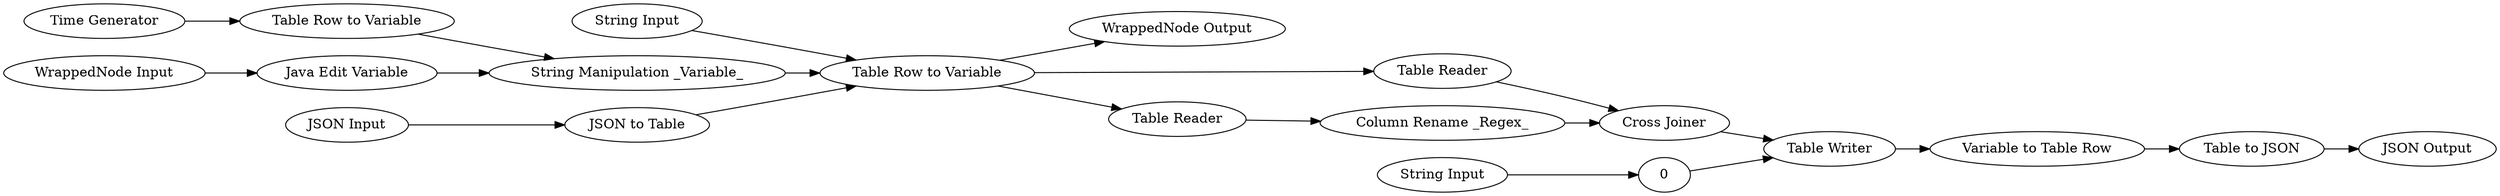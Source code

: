 digraph {
	3 [label="String Input"]
	4 [label="String Manipulation _Variable_"]
	9 [label="Create File Name"]
	13 [label="WrappedNode Input"]
	14 [label="WrappedNode Output"]
	99 [label="Time Generator"]
	100 [label="Table Row to Variable"]
	101 [label="Java Edit Variable"]
	1 [label="JSON Input"]
	2 [label="JSON Output"]
	5 [label="Table Writer"]
	8 [label="JSON to Table"]
	9 [label="Table Row to Variable"]
	10 [label="Table Reader"]
	11 [label="Variable to Table Row"]
	12 [label="Table to JSON"]
	15 [label="String Input"]
	23 [label="Table Reader"]
	24 [label="Cross Joiner"]
	25 [label="Column Rename _Regex_"]
	3 -> 9
	4 -> 9
	9 -> 14
	13 -> 101
	99 -> 100
	100 -> 4
	101 -> 4
	0 -> 5
	1 -> 8
	5 -> 11
	8 -> 9
	9 -> 10
	9 -> 23
	10 -> 24
	11 -> 12
	12 -> 2
	15 -> 0
	23 -> 25
	24 -> 5
	25 -> 24
	rankdir=LR
}

